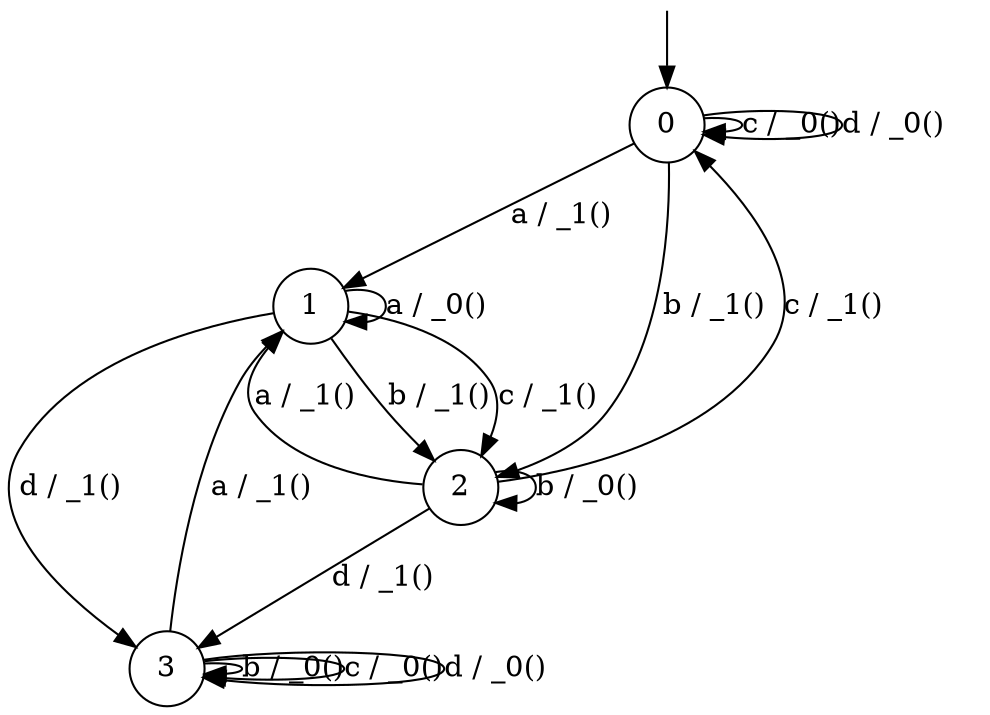 digraph g {

	s0 [shape="circle" label="0"];
	s1 [shape="circle" label="1"];
	s2 [shape="circle" label="2"];
	s3 [shape="circle" label="3"];
	s0 -> s1 [label="a / _1()"];
	s0 -> s2 [label="b / _1()"];
	s0 -> s0 [label="c / _0()"];
	s0 -> s0 [label="d / _0()"];
	s1 -> s1 [label="a / _0()"];
	s1 -> s2 [label="b / _1()"];
	s1 -> s2 [label="c / _1()"];
	s1 -> s3 [label="d / _1()"];
	s2 -> s1 [label="a / _1()"];
	s2 -> s2 [label="b / _0()"];
	s2 -> s0 [label="c / _1()"];
	s2 -> s3 [label="d / _1()"];
	s3 -> s1 [label="a / _1()"];
	s3 -> s3 [label="b / _0()"];
	s3 -> s3 [label="c / _0()"];
	s3 -> s3 [label="d / _0()"];

__start0 [label="" shape="none" width="0" height="0"];
__start0 -> s0;

}
